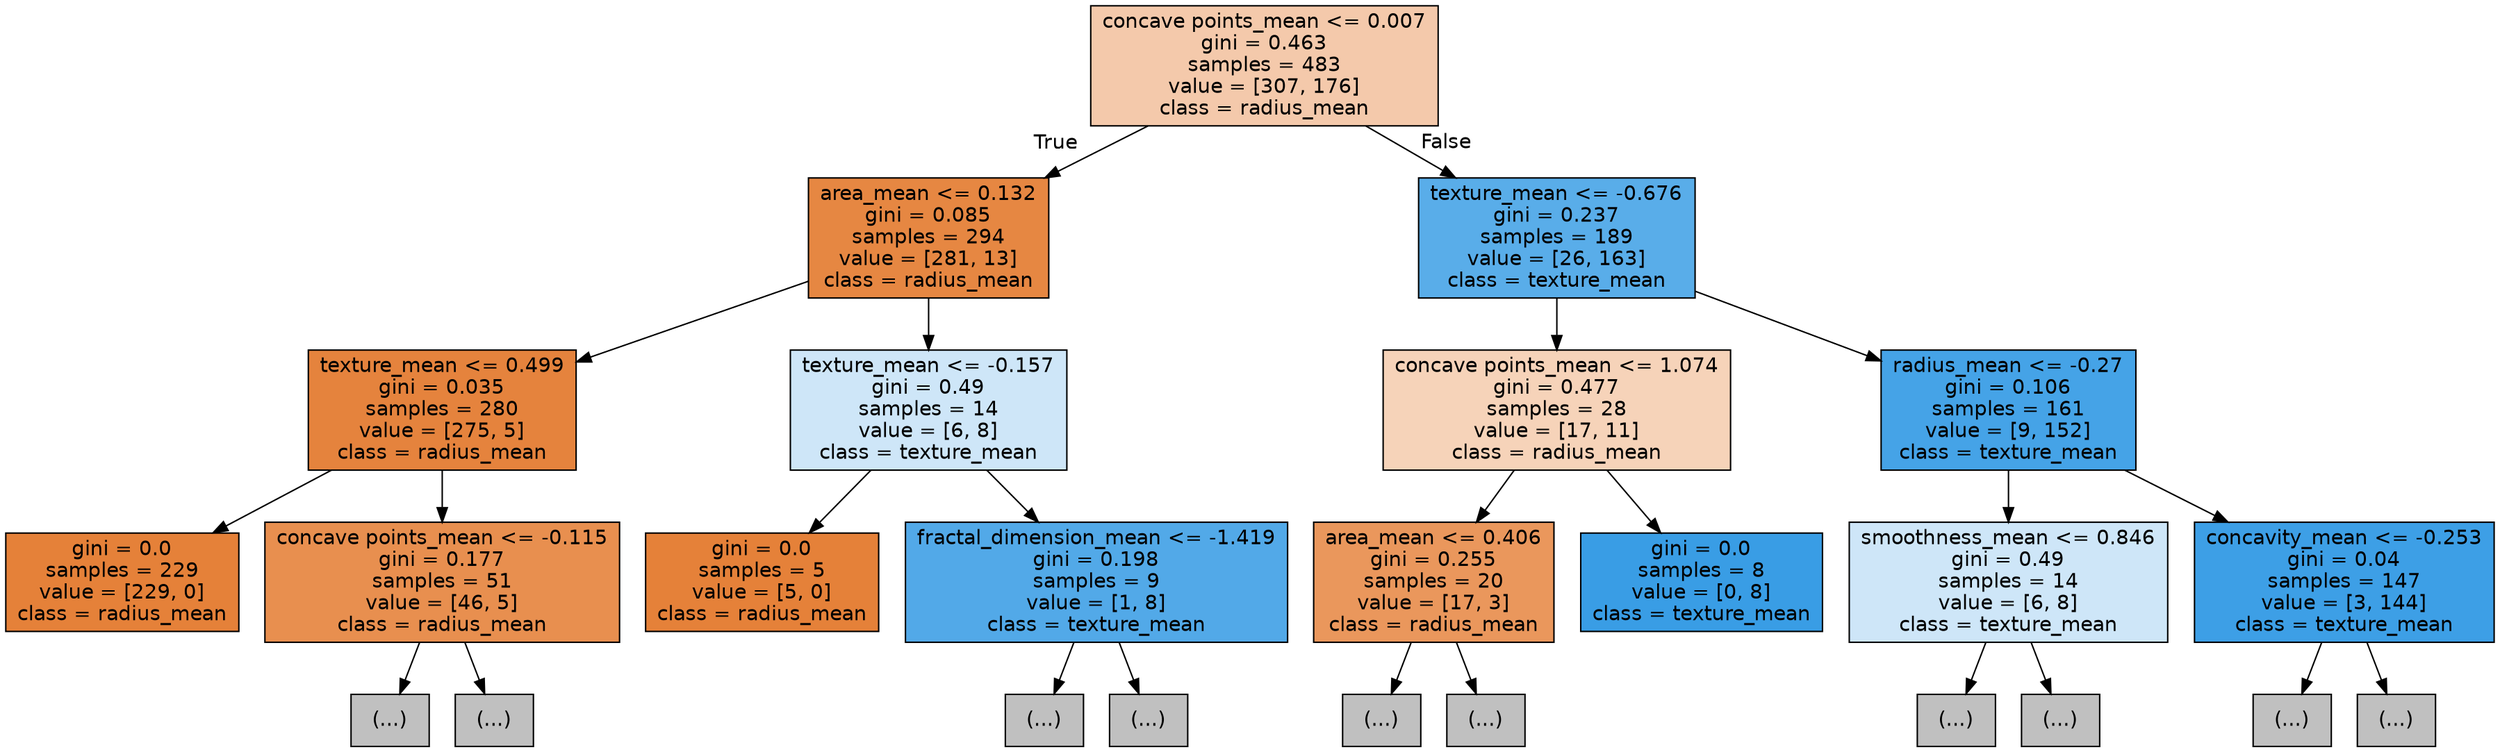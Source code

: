 digraph Tree {
node [shape=box, style="filled", color="black", fontname="helvetica"] ;
edge [fontname="helvetica"] ;
0 [label="concave points_mean <= 0.007\ngini = 0.463\nsamples = 483\nvalue = [307, 176]\nclass = radius_mean", fillcolor="#f4c9ab"] ;
1 [label="area_mean <= 0.132\ngini = 0.085\nsamples = 294\nvalue = [281, 13]\nclass = radius_mean", fillcolor="#e68742"] ;
0 -> 1 [labeldistance=2.5, labelangle=45, headlabel="True"] ;
2 [label="texture_mean <= 0.499\ngini = 0.035\nsamples = 280\nvalue = [275, 5]\nclass = radius_mean", fillcolor="#e5833d"] ;
1 -> 2 ;
3 [label="gini = 0.0\nsamples = 229\nvalue = [229, 0]\nclass = radius_mean", fillcolor="#e58139"] ;
2 -> 3 ;
4 [label="concave points_mean <= -0.115\ngini = 0.177\nsamples = 51\nvalue = [46, 5]\nclass = radius_mean", fillcolor="#e88f4f"] ;
2 -> 4 ;
5 [label="(...)", fillcolor="#C0C0C0"] ;
4 -> 5 ;
16 [label="(...)", fillcolor="#C0C0C0"] ;
4 -> 16 ;
19 [label="texture_mean <= -0.157\ngini = 0.49\nsamples = 14\nvalue = [6, 8]\nclass = texture_mean", fillcolor="#cee6f8"] ;
1 -> 19 ;
20 [label="gini = 0.0\nsamples = 5\nvalue = [5, 0]\nclass = radius_mean", fillcolor="#e58139"] ;
19 -> 20 ;
21 [label="fractal_dimension_mean <= -1.419\ngini = 0.198\nsamples = 9\nvalue = [1, 8]\nclass = texture_mean", fillcolor="#52a9e8"] ;
19 -> 21 ;
22 [label="(...)", fillcolor="#C0C0C0"] ;
21 -> 22 ;
23 [label="(...)", fillcolor="#C0C0C0"] ;
21 -> 23 ;
24 [label="texture_mean <= -0.676\ngini = 0.237\nsamples = 189\nvalue = [26, 163]\nclass = texture_mean", fillcolor="#59ade9"] ;
0 -> 24 [labeldistance=2.5, labelangle=-45, headlabel="False"] ;
25 [label="concave points_mean <= 1.074\ngini = 0.477\nsamples = 28\nvalue = [17, 11]\nclass = radius_mean", fillcolor="#f6d3b9"] ;
24 -> 25 ;
26 [label="area_mean <= 0.406\ngini = 0.255\nsamples = 20\nvalue = [17, 3]\nclass = radius_mean", fillcolor="#ea975c"] ;
25 -> 26 ;
27 [label="(...)", fillcolor="#C0C0C0"] ;
26 -> 27 ;
30 [label="(...)", fillcolor="#C0C0C0"] ;
26 -> 30 ;
31 [label="gini = 0.0\nsamples = 8\nvalue = [0, 8]\nclass = texture_mean", fillcolor="#399de5"] ;
25 -> 31 ;
32 [label="radius_mean <= -0.27\ngini = 0.106\nsamples = 161\nvalue = [9, 152]\nclass = texture_mean", fillcolor="#45a3e7"] ;
24 -> 32 ;
33 [label="smoothness_mean <= 0.846\ngini = 0.49\nsamples = 14\nvalue = [6, 8]\nclass = texture_mean", fillcolor="#cee6f8"] ;
32 -> 33 ;
34 [label="(...)", fillcolor="#C0C0C0"] ;
33 -> 34 ;
35 [label="(...)", fillcolor="#C0C0C0"] ;
33 -> 35 ;
38 [label="concavity_mean <= -0.253\ngini = 0.04\nsamples = 147\nvalue = [3, 144]\nclass = texture_mean", fillcolor="#3d9fe6"] ;
32 -> 38 ;
39 [label="(...)", fillcolor="#C0C0C0"] ;
38 -> 39 ;
40 [label="(...)", fillcolor="#C0C0C0"] ;
38 -> 40 ;
}